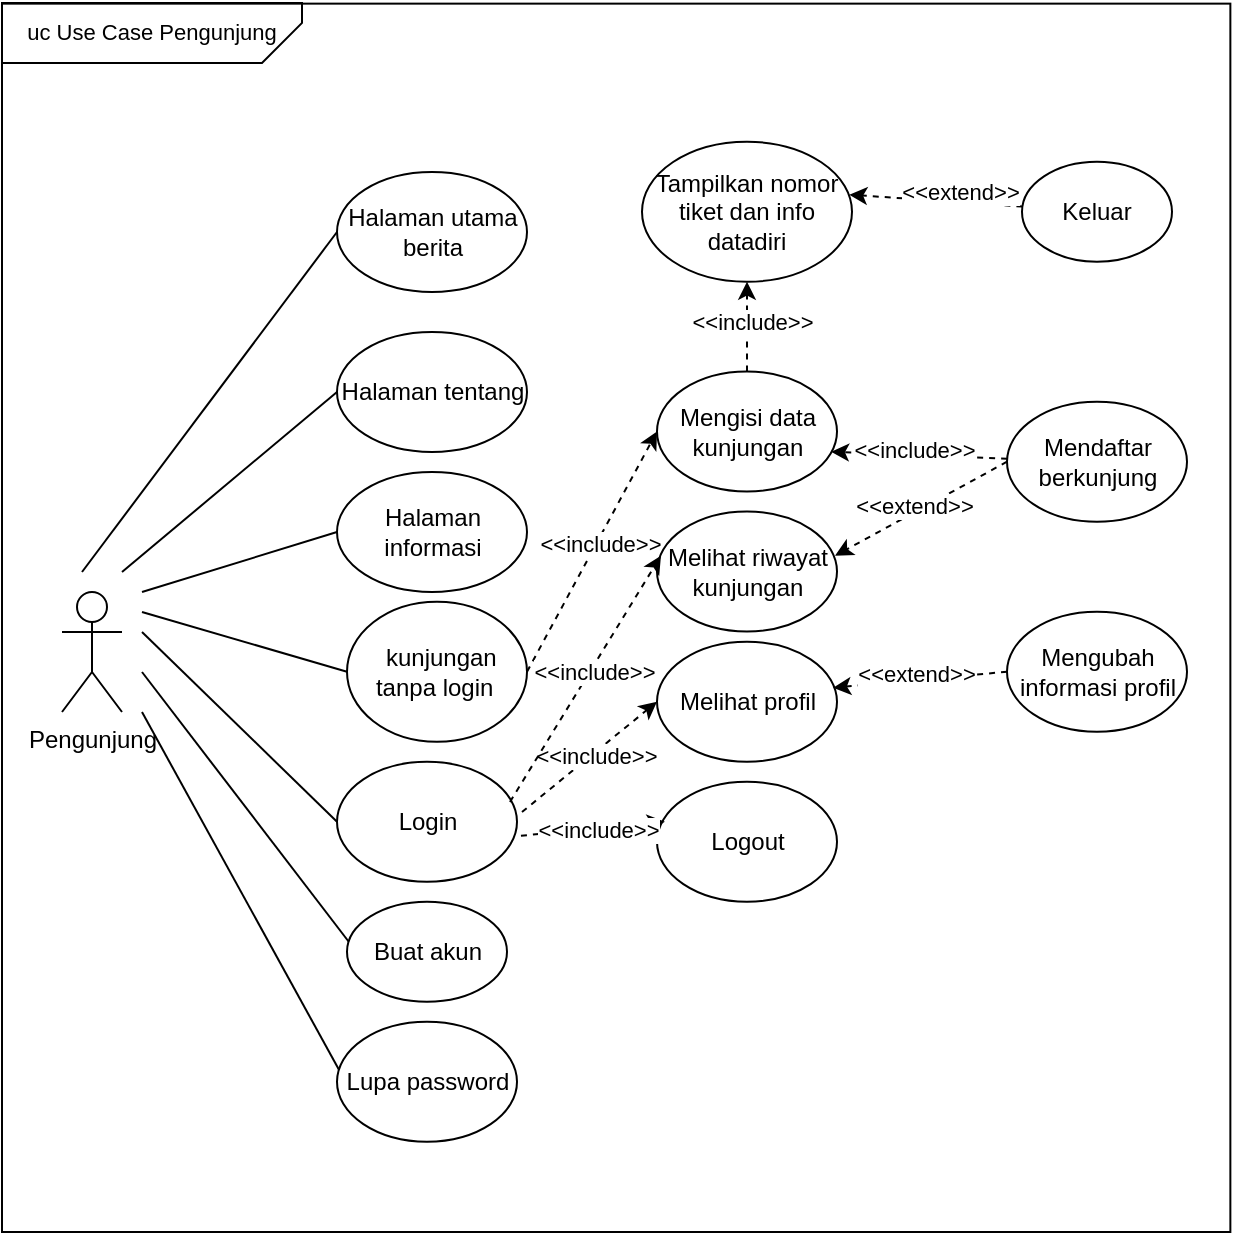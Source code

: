 <mxfile version="24.5.5" type="device" pages="4">
  <diagram name="Page-1" id="Fmsnwh_GB8n5a-hDfCT3">
    <mxGraphModel dx="1059" dy="720" grid="1" gridSize="10" guides="1" tooltips="1" connect="1" arrows="1" fold="1" page="1" pageScale="1" pageWidth="850" pageHeight="1100" math="0" shadow="0">
      <root>
        <mxCell id="0" />
        <mxCell id="1" parent="0" />
        <mxCell id="IGEThCHEhvGlLkRtF7x6-1" value="Pengunjung" style="shape=umlActor;verticalLabelPosition=bottom;verticalAlign=top;html=1;outlineConnect=0;rounded=1;" parent="1" vertex="1">
          <mxGeometry x="100" y="340" width="30" height="60" as="geometry" />
        </mxCell>
        <mxCell id="IGEThCHEhvGlLkRtF7x6-2" value="Mengisi data kunjungan" style="ellipse;whiteSpace=wrap;html=1;rounded=1;" parent="1" vertex="1">
          <mxGeometry x="397.5" y="229.74" width="90" height="60" as="geometry" />
        </mxCell>
        <mxCell id="IGEThCHEhvGlLkRtF7x6-3" value="Tampilkan nomor tiket dan info datadiri" style="ellipse;whiteSpace=wrap;html=1;rounded=1;" parent="1" vertex="1">
          <mxGeometry x="390" y="114.87" width="105" height="70" as="geometry" />
        </mxCell>
        <mxCell id="IGEThCHEhvGlLkRtF7x6-6" value="" style="endArrow=classic;html=1;rounded=1;exitX=0.5;exitY=0;exitDx=0;exitDy=0;entryX=0.5;entryY=1;entryDx=0;entryDy=0;dashed=1;" parent="1" source="IGEThCHEhvGlLkRtF7x6-2" target="IGEThCHEhvGlLkRtF7x6-3" edge="1">
          <mxGeometry width="50" height="50" relative="1" as="geometry">
            <mxPoint x="318" y="315.95" as="sourcePoint" />
            <mxPoint x="368" y="265.95" as="targetPoint" />
          </mxGeometry>
        </mxCell>
        <mxCell id="IGEThCHEhvGlLkRtF7x6-7" value="&amp;lt;&amp;lt;include&amp;gt;&amp;gt;" style="edgeLabel;html=1;align=center;verticalAlign=middle;resizable=0;points=[];rounded=1;" parent="IGEThCHEhvGlLkRtF7x6-6" vertex="1" connectable="0">
          <mxGeometry x="0.059" y="-2" relative="1" as="geometry">
            <mxPoint y="-1" as="offset" />
          </mxGeometry>
        </mxCell>
        <mxCell id="IGEThCHEhvGlLkRtF7x6-8" value="&amp;nbsp;kunjungan tanpa login&amp;nbsp;" style="ellipse;whiteSpace=wrap;html=1;rounded=1;" parent="1" vertex="1">
          <mxGeometry x="242.5" y="344.87" width="90" height="70" as="geometry" />
        </mxCell>
        <mxCell id="IGEThCHEhvGlLkRtF7x6-10" value="Keluar" style="ellipse;whiteSpace=wrap;html=1;rounded=1;" parent="1" vertex="1">
          <mxGeometry x="580" y="124.87" width="75" height="50" as="geometry" />
        </mxCell>
        <mxCell id="IGEThCHEhvGlLkRtF7x6-13" value="" style="endArrow=classic;html=1;rounded=0;entryX=0.987;entryY=0.378;entryDx=0;entryDy=0;entryPerimeter=0;dashed=1;" parent="1" source="IGEThCHEhvGlLkRtF7x6-10" target="IGEThCHEhvGlLkRtF7x6-3" edge="1">
          <mxGeometry width="50" height="50" relative="1" as="geometry">
            <mxPoint x="560.9" y="90.0" as="sourcePoint" />
            <mxPoint x="400" y="115.95" as="targetPoint" />
          </mxGeometry>
        </mxCell>
        <mxCell id="IGEThCHEhvGlLkRtF7x6-14" value="&amp;lt;&amp;lt;extend&amp;gt;&amp;gt;" style="edgeLabel;html=1;align=center;verticalAlign=middle;resizable=0;points=[];" parent="IGEThCHEhvGlLkRtF7x6-13" vertex="1" connectable="0">
          <mxGeometry x="-0.007" y="1" relative="1" as="geometry">
            <mxPoint x="12" y="-6" as="offset" />
          </mxGeometry>
        </mxCell>
        <mxCell id="88wqEb-GOLQgcsY3DgQC-1" value="" style="endArrow=none;html=1;rounded=0;entryX=0;entryY=0.5;entryDx=0;entryDy=0;" parent="1" target="IGEThCHEhvGlLkRtF7x6-8" edge="1">
          <mxGeometry width="50" height="50" relative="1" as="geometry">
            <mxPoint x="140" y="350" as="sourcePoint" />
            <mxPoint x="450" y="380" as="targetPoint" />
          </mxGeometry>
        </mxCell>
        <mxCell id="MLU2V3QKFiQ-VihSslrR-2" value="" style="endArrow=classic;html=1;rounded=1;exitX=1;exitY=0.5;exitDx=0;exitDy=0;dashed=1;entryX=0;entryY=0.5;entryDx=0;entryDy=0;" parent="1" source="IGEThCHEhvGlLkRtF7x6-8" target="IGEThCHEhvGlLkRtF7x6-2" edge="1">
          <mxGeometry width="50" height="50" relative="1" as="geometry">
            <mxPoint x="282" y="271.5" as="sourcePoint" />
            <mxPoint x="380" y="268.5" as="targetPoint" />
          </mxGeometry>
        </mxCell>
        <mxCell id="MLU2V3QKFiQ-VihSslrR-3" value="&amp;lt;&amp;lt;include&amp;gt;&amp;gt;" style="edgeLabel;html=1;align=center;verticalAlign=middle;resizable=0;points=[];rounded=1;" parent="MLU2V3QKFiQ-VihSslrR-2" vertex="1" connectable="0">
          <mxGeometry x="0.059" y="-2" relative="1" as="geometry">
            <mxPoint y="-1" as="offset" />
          </mxGeometry>
        </mxCell>
        <mxCell id="MLU2V3QKFiQ-VihSslrR-5" value="Melihat profil" style="ellipse;whiteSpace=wrap;html=1;rounded=1;" parent="1" vertex="1">
          <mxGeometry x="397.5" y="364.87" width="90" height="60" as="geometry" />
        </mxCell>
        <mxCell id="MLU2V3QKFiQ-VihSslrR-7" value="Login" style="ellipse;whiteSpace=wrap;html=1;rounded=1;" parent="1" vertex="1">
          <mxGeometry x="237.5" y="424.87" width="90" height="60" as="geometry" />
        </mxCell>
        <mxCell id="MLU2V3QKFiQ-VihSslrR-8" value="Buat akun" style="ellipse;whiteSpace=wrap;html=1;rounded=1;" parent="1" vertex="1">
          <mxGeometry x="242.5" y="494.87" width="80" height="50" as="geometry" />
        </mxCell>
        <mxCell id="MLU2V3QKFiQ-VihSslrR-9" value="" style="endArrow=none;html=1;rounded=0;entryX=0.011;entryY=0.4;entryDx=0;entryDy=0;entryPerimeter=0;" parent="1" target="MLU2V3QKFiQ-VihSslrR-8" edge="1">
          <mxGeometry width="50" height="50" relative="1" as="geometry">
            <mxPoint x="140" y="380" as="sourcePoint" />
            <mxPoint x="230" y="365" as="targetPoint" />
            <Array as="points" />
          </mxGeometry>
        </mxCell>
        <mxCell id="MLU2V3QKFiQ-VihSslrR-10" value="Melihat riwayat kunjungan" style="ellipse;whiteSpace=wrap;html=1;rounded=1;" parent="1" vertex="1">
          <mxGeometry x="397.5" y="299.74" width="90" height="60" as="geometry" />
        </mxCell>
        <mxCell id="MLU2V3QKFiQ-VihSslrR-12" value="" style="endArrow=classic;html=1;rounded=1;entryX=0;entryY=0.5;entryDx=0;entryDy=0;dashed=1;" parent="1" target="MLU2V3QKFiQ-VihSslrR-5" edge="1">
          <mxGeometry width="50" height="50" relative="1" as="geometry">
            <mxPoint x="330" y="450" as="sourcePoint" />
            <mxPoint x="419" y="323" as="targetPoint" />
          </mxGeometry>
        </mxCell>
        <mxCell id="MLU2V3QKFiQ-VihSslrR-13" value="&amp;lt;&amp;lt;include&amp;gt;&amp;gt;" style="edgeLabel;html=1;align=center;verticalAlign=middle;resizable=0;points=[];rounded=1;" parent="MLU2V3QKFiQ-VihSslrR-12" vertex="1" connectable="0">
          <mxGeometry x="0.059" y="-2" relative="1" as="geometry">
            <mxPoint y="-1" as="offset" />
          </mxGeometry>
        </mxCell>
        <mxCell id="MLU2V3QKFiQ-VihSslrR-14" value="" style="endArrow=classic;html=1;rounded=1;dashed=1;exitX=0.961;exitY=0.335;exitDx=0;exitDy=0;entryX=0.022;entryY=0.369;entryDx=0;entryDy=0;entryPerimeter=0;exitPerimeter=0;" parent="1" source="MLU2V3QKFiQ-VihSslrR-7" target="MLU2V3QKFiQ-VihSslrR-10" edge="1">
          <mxGeometry width="50" height="50" relative="1" as="geometry">
            <mxPoint x="340" y="500" as="sourcePoint" />
            <mxPoint x="450" y="540" as="targetPoint" />
          </mxGeometry>
        </mxCell>
        <mxCell id="MLU2V3QKFiQ-VihSslrR-15" value="&amp;lt;&amp;lt;include&amp;gt;&amp;gt;" style="edgeLabel;html=1;align=center;verticalAlign=middle;resizable=0;points=[];rounded=1;" parent="MLU2V3QKFiQ-VihSslrR-14" vertex="1" connectable="0">
          <mxGeometry x="0.059" y="-2" relative="1" as="geometry">
            <mxPoint y="-1" as="offset" />
          </mxGeometry>
        </mxCell>
        <mxCell id="MLU2V3QKFiQ-VihSslrR-20" value="Lupa password" style="ellipse;whiteSpace=wrap;html=1;rounded=1;" parent="1" vertex="1">
          <mxGeometry x="237.5" y="554.87" width="90" height="60" as="geometry" />
        </mxCell>
        <mxCell id="MLU2V3QKFiQ-VihSslrR-21" value="" style="endArrow=none;html=1;rounded=0;entryX=0.011;entryY=0.4;entryDx=0;entryDy=0;entryPerimeter=0;" parent="1" target="MLU2V3QKFiQ-VihSslrR-20" edge="1">
          <mxGeometry width="50" height="50" relative="1" as="geometry">
            <mxPoint x="140" y="400" as="sourcePoint" />
            <mxPoint x="230" y="435" as="targetPoint" />
            <Array as="points" />
          </mxGeometry>
        </mxCell>
        <mxCell id="MLU2V3QKFiQ-VihSslrR-24" value="Halaman utama berita" style="ellipse;whiteSpace=wrap;html=1;rounded=1;" parent="1" vertex="1">
          <mxGeometry x="237.5" y="130" width="95" height="60" as="geometry" />
        </mxCell>
        <mxCell id="MLU2V3QKFiQ-VihSslrR-25" value="" style="endArrow=none;html=1;rounded=0;entryX=0;entryY=0.5;entryDx=0;entryDy=0;" parent="1" target="MLU2V3QKFiQ-VihSslrR-24" edge="1">
          <mxGeometry width="50" height="50" relative="1" as="geometry">
            <mxPoint x="110" y="330" as="sourcePoint" />
            <mxPoint x="250" y="-5" as="targetPoint" />
            <Array as="points" />
          </mxGeometry>
        </mxCell>
        <mxCell id="MLU2V3QKFiQ-VihSslrR-28" value="" style="endArrow=none;html=1;rounded=0;entryX=0;entryY=0.5;entryDx=0;entryDy=0;" parent="1" target="MLU2V3QKFiQ-VihSslrR-7" edge="1">
          <mxGeometry width="50" height="50" relative="1" as="geometry">
            <mxPoint x="140" y="360" as="sourcePoint" />
            <mxPoint x="241" y="420" as="targetPoint" />
            <Array as="points" />
          </mxGeometry>
        </mxCell>
        <mxCell id="MLU2V3QKFiQ-VihSslrR-29" value="Logout" style="ellipse;whiteSpace=wrap;html=1;rounded=1;" parent="1" vertex="1">
          <mxGeometry x="397.5" y="434.87" width="90" height="60" as="geometry" />
        </mxCell>
        <mxCell id="MLU2V3QKFiQ-VihSslrR-30" value="" style="endArrow=classic;html=1;rounded=1;dashed=1;exitX=1.022;exitY=0.617;exitDx=0;exitDy=0;entryX=0.044;entryY=0.333;entryDx=0;entryDy=0;entryPerimeter=0;exitPerimeter=0;" parent="1" source="MLU2V3QKFiQ-VihSslrR-7" target="MLU2V3QKFiQ-VihSslrR-29" edge="1">
          <mxGeometry width="50" height="50" relative="1" as="geometry">
            <mxPoint x="294" y="420" as="sourcePoint" />
            <mxPoint x="390" y="499" as="targetPoint" />
          </mxGeometry>
        </mxCell>
        <mxCell id="MLU2V3QKFiQ-VihSslrR-31" value="&amp;lt;&amp;lt;include&amp;gt;&amp;gt;" style="edgeLabel;html=1;align=center;verticalAlign=middle;resizable=0;points=[];rounded=1;" parent="MLU2V3QKFiQ-VihSslrR-30" vertex="1" connectable="0">
          <mxGeometry x="0.059" y="-2" relative="1" as="geometry">
            <mxPoint y="-1" as="offset" />
          </mxGeometry>
        </mxCell>
        <mxCell id="D6-R1dwiseAg3jH4LOjI-1" value="" style="whiteSpace=wrap;html=1;aspect=fixed;fillColor=none;movable=1;resizable=1;rotatable=1;deletable=1;editable=1;locked=0;connectable=1;" parent="1" vertex="1">
          <mxGeometry x="70" y="45.82" width="614.18" height="614.18" as="geometry" />
        </mxCell>
        <mxCell id="D6-R1dwiseAg3jH4LOjI-2" value="&lt;font style=&quot;font-size: 11px;&quot;&gt;uc Use Case Pengunjung&lt;/font&gt;" style="shape=card;whiteSpace=wrap;html=1;fillColor=none;flipH=1;size=20;flipV=1;" parent="1" vertex="1">
          <mxGeometry x="70" y="45.48" width="150" height="30" as="geometry" />
        </mxCell>
        <mxCell id="plHSwefIPrr8KNtGwuqa-2" value="Halaman tentang" style="ellipse;whiteSpace=wrap;html=1;rounded=1;" vertex="1" parent="1">
          <mxGeometry x="237.5" y="210" width="95" height="60" as="geometry" />
        </mxCell>
        <mxCell id="plHSwefIPrr8KNtGwuqa-3" value="" style="endArrow=none;html=1;rounded=0;entryX=0;entryY=0.5;entryDx=0;entryDy=0;" edge="1" parent="1" target="plHSwefIPrr8KNtGwuqa-2">
          <mxGeometry width="50" height="50" relative="1" as="geometry">
            <mxPoint x="130" y="330" as="sourcePoint" />
            <mxPoint x="248" y="170" as="targetPoint" />
            <Array as="points" />
          </mxGeometry>
        </mxCell>
        <mxCell id="plHSwefIPrr8KNtGwuqa-4" value="Halaman informasi" style="ellipse;whiteSpace=wrap;html=1;rounded=1;" vertex="1" parent="1">
          <mxGeometry x="237.5" y="280" width="95" height="60" as="geometry" />
        </mxCell>
        <mxCell id="plHSwefIPrr8KNtGwuqa-5" value="" style="endArrow=none;html=1;rounded=0;entryX=0;entryY=0.5;entryDx=0;entryDy=0;" edge="1" parent="1" target="plHSwefIPrr8KNtGwuqa-4">
          <mxGeometry width="50" height="50" relative="1" as="geometry">
            <mxPoint x="140" y="340" as="sourcePoint" />
            <mxPoint x="248" y="250" as="targetPoint" />
            <Array as="points" />
          </mxGeometry>
        </mxCell>
        <mxCell id="plHSwefIPrr8KNtGwuqa-6" value="Mendaftar berkunjung" style="ellipse;whiteSpace=wrap;html=1;rounded=1;" vertex="1" parent="1">
          <mxGeometry x="572.5" y="244.87" width="90" height="60" as="geometry" />
        </mxCell>
        <mxCell id="plHSwefIPrr8KNtGwuqa-8" value="" style="endArrow=classic;html=1;rounded=1;dashed=1;entryX=0.989;entryY=0.369;entryDx=0;entryDy=0;entryPerimeter=0;exitX=0;exitY=0.5;exitDx=0;exitDy=0;" edge="1" parent="1" source="plHSwefIPrr8KNtGwuqa-6" target="MLU2V3QKFiQ-VihSslrR-10">
          <mxGeometry width="50" height="50" relative="1" as="geometry">
            <mxPoint x="540" y="450" as="sourcePoint" />
            <mxPoint x="603" y="500" as="targetPoint" />
          </mxGeometry>
        </mxCell>
        <mxCell id="plHSwefIPrr8KNtGwuqa-9" value="&amp;lt;&amp;lt;extend&amp;gt;&amp;gt;" style="edgeLabel;html=1;align=center;verticalAlign=middle;resizable=0;points=[];rounded=1;" vertex="1" connectable="0" parent="plHSwefIPrr8KNtGwuqa-8">
          <mxGeometry x="0.059" y="-2" relative="1" as="geometry">
            <mxPoint y="-1" as="offset" />
          </mxGeometry>
        </mxCell>
        <mxCell id="plHSwefIPrr8KNtGwuqa-10" value="" style="endArrow=classic;html=1;rounded=1;dashed=1;entryX=0.967;entryY=0.669;entryDx=0;entryDy=0;entryPerimeter=0;" edge="1" parent="1" source="plHSwefIPrr8KNtGwuqa-6" target="IGEThCHEhvGlLkRtF7x6-2">
          <mxGeometry width="50" height="50" relative="1" as="geometry">
            <mxPoint x="505" y="550" as="sourcePoint" />
            <mxPoint x="544" y="490" as="targetPoint" />
          </mxGeometry>
        </mxCell>
        <mxCell id="plHSwefIPrr8KNtGwuqa-11" value="&amp;lt;&amp;lt;include&amp;gt;&amp;gt;" style="edgeLabel;html=1;align=center;verticalAlign=middle;resizable=0;points=[];rounded=1;" vertex="1" connectable="0" parent="plHSwefIPrr8KNtGwuqa-10">
          <mxGeometry x="0.059" y="-2" relative="1" as="geometry">
            <mxPoint y="-1" as="offset" />
          </mxGeometry>
        </mxCell>
        <mxCell id="plHSwefIPrr8KNtGwuqa-12" value="Mengubah informasi profil" style="ellipse;whiteSpace=wrap;html=1;rounded=1;" vertex="1" parent="1">
          <mxGeometry x="572.5" y="349.87" width="90" height="60" as="geometry" />
        </mxCell>
        <mxCell id="plHSwefIPrr8KNtGwuqa-13" value="" style="endArrow=classic;html=1;rounded=1;entryX=0.978;entryY=0.383;entryDx=0;entryDy=0;dashed=1;entryPerimeter=0;exitX=0;exitY=0.5;exitDx=0;exitDy=0;" edge="1" parent="1" source="plHSwefIPrr8KNtGwuqa-12" target="MLU2V3QKFiQ-VihSslrR-5">
          <mxGeometry width="50" height="50" relative="1" as="geometry">
            <mxPoint x="570" y="520" as="sourcePoint" />
            <mxPoint x="415" y="530" as="targetPoint" />
          </mxGeometry>
        </mxCell>
        <mxCell id="plHSwefIPrr8KNtGwuqa-14" value="&amp;lt;&amp;lt;extend&amp;gt;&amp;gt;" style="edgeLabel;html=1;align=center;verticalAlign=middle;resizable=0;points=[];rounded=1;" vertex="1" connectable="0" parent="plHSwefIPrr8KNtGwuqa-13">
          <mxGeometry x="0.059" y="-2" relative="1" as="geometry">
            <mxPoint y="-1" as="offset" />
          </mxGeometry>
        </mxCell>
      </root>
    </mxGraphModel>
  </diagram>
  <diagram id="KBG6wDa05eOVD-_eTAmr" name="ad_daftar_kunjungan">
    <mxGraphModel dx="882" dy="600" grid="1" gridSize="10" guides="1" tooltips="1" connect="1" arrows="1" fold="1" page="1" pageScale="1" pageWidth="827" pageHeight="1169" math="0" shadow="0">
      <root>
        <mxCell id="0" />
        <mxCell id="1" parent="0" />
        <mxCell id="q0GXZS6Plnz-dEcYmYaV-1" value="Pengunjung" style="swimlane;" vertex="1" parent="1">
          <mxGeometry x="120" y="140" width="200" height="650" as="geometry" />
        </mxCell>
        <mxCell id="q0GXZS6Plnz-dEcYmYaV-3" value="" style="ellipse;html=1;shape=startState;fillColor=#000000;strokeColor=none;" vertex="1" parent="q0GXZS6Plnz-dEcYmYaV-1">
          <mxGeometry x="85" y="40" width="30" height="30" as="geometry" />
        </mxCell>
        <mxCell id="q0GXZS6Plnz-dEcYmYaV-4" value="" style="edgeStyle=orthogonalEdgeStyle;html=1;verticalAlign=bottom;endArrow=open;endSize=8;strokeColor=#000000;rounded=0;" edge="1" source="q0GXZS6Plnz-dEcYmYaV-3" parent="q0GXZS6Plnz-dEcYmYaV-1">
          <mxGeometry relative="1" as="geometry">
            <mxPoint x="100" y="110" as="targetPoint" />
          </mxGeometry>
        </mxCell>
        <mxCell id="q0GXZS6Plnz-dEcYmYaV-8" value="Login&lt;span style=&quot;color: rgba(0, 0, 0, 0); font-family: monospace; font-size: 0px; text-align: start; text-wrap: nowrap;&quot;&gt;%3CmxGraphModel%3E%3Croot%3E%3CmxCell%20id%3D%220%22%2F%3E%3CmxCell%20id%3D%221%22%20parent%3D%220%22%2F%3E%3CmxCell%20id%3D%222%22%20value%3D%22Container%22%20style%3D%22swimlane%3B%22%20vertex%3D%221%22%20parent%3D%221%22%3E%3CmxGeometry%20x%3D%22120%22%20y%3D%22140%22%20width%3D%22200%22%20height%3D%22200%22%20as%3D%22geometry%22%2F%3E%3C%2FmxCell%3E%3C%2Froot%3E%3C%2FmxGraphModel%3E&lt;/span&gt;&lt;span style=&quot;color: rgba(0, 0, 0, 0); font-family: monospace; font-size: 0px; text-align: start; text-wrap: nowrap;&quot;&gt;%3CmxGraphModel%3E%3Croot%3E%3CmxCell%20id%3D%220%22%2F%3E%3CmxCell%20id%3D%221%22%20parent%3D%220%22%2F%3E%3CmxCell%20id%3D%222%22%20value%3D%22Container%22%20style%3D%22swimlane%3B%22%20vertex%3D%221%22%20parent%3D%221%22%3E%3CmxGeometry%20x%3D%22120%22%20y%3D%22140%22%20width%3D%22200%22%20height%3D%22200%22%20as%3D%22geometry%22%2F%3E%3C%2FmxCell%3E%3C%2Froot%3E%3C%2FmxGraphModel%3E&lt;/span&gt;" style="rounded=1;whiteSpace=wrap;html=1;arcSize=40;" vertex="1" parent="q0GXZS6Plnz-dEcYmYaV-1">
          <mxGeometry x="40" y="110" width="120" height="20" as="geometry" />
        </mxCell>
        <mxCell id="q0GXZS6Plnz-dEcYmYaV-9" value="" style="edgeStyle=orthogonalEdgeStyle;html=1;verticalAlign=bottom;endArrow=open;endSize=8;rounded=0;" edge="1" source="q0GXZS6Plnz-dEcYmYaV-8" parent="q0GXZS6Plnz-dEcYmYaV-1" target="q0GXZS6Plnz-dEcYmYaV-10">
          <mxGeometry relative="1" as="geometry">
            <mxPoint x="100" y="180" as="targetPoint" />
          </mxGeometry>
        </mxCell>
        <mxCell id="q0GXZS6Plnz-dEcYmYaV-10" value="&lt;font style=&quot;font-size: 12px;&quot;&gt;Masukkan no telpon dan password&lt;/font&gt;" style="rounded=1;whiteSpace=wrap;html=1;arcSize=40;" vertex="1" parent="q0GXZS6Plnz-dEcYmYaV-1">
          <mxGeometry x="40" y="155" width="120" height="35" as="geometry" />
        </mxCell>
        <mxCell id="q0GXZS6Plnz-dEcYmYaV-28" style="edgeStyle=orthogonalEdgeStyle;rounded=0;orthogonalLoop=1;jettySize=auto;html=1;" edge="1" parent="q0GXZS6Plnz-dEcYmYaV-1" source="q0GXZS6Plnz-dEcYmYaV-22" target="q0GXZS6Plnz-dEcYmYaV-27">
          <mxGeometry relative="1" as="geometry" />
        </mxCell>
        <mxCell id="q0GXZS6Plnz-dEcYmYaV-22" value="Masuk halaman beranda" style="rounded=1;whiteSpace=wrap;html=1;arcSize=40;" vertex="1" parent="q0GXZS6Plnz-dEcYmYaV-1">
          <mxGeometry x="40" y="260" width="120" height="35" as="geometry" />
        </mxCell>
        <mxCell id="q0GXZS6Plnz-dEcYmYaV-27" value="Pilih menu kunjungan" style="rounded=1;whiteSpace=wrap;html=1;arcSize=40;" vertex="1" parent="q0GXZS6Plnz-dEcYmYaV-1">
          <mxGeometry x="40" y="330" width="120" height="25" as="geometry" />
        </mxCell>
        <mxCell id="q0GXZS6Plnz-dEcYmYaV-34" style="edgeStyle=orthogonalEdgeStyle;rounded=0;orthogonalLoop=1;jettySize=auto;html=1;" edge="1" parent="q0GXZS6Plnz-dEcYmYaV-1" source="q0GXZS6Plnz-dEcYmYaV-31" target="q0GXZS6Plnz-dEcYmYaV-33">
          <mxGeometry relative="1" as="geometry" />
        </mxCell>
        <mxCell id="q0GXZS6Plnz-dEcYmYaV-31" value="Pilih menu mendaftar kunjungan" style="rounded=1;whiteSpace=wrap;html=1;arcSize=40;" vertex="1" parent="q0GXZS6Plnz-dEcYmYaV-1">
          <mxGeometry x="40" y="370" width="120" height="35" as="geometry" />
        </mxCell>
        <mxCell id="q0GXZS6Plnz-dEcYmYaV-33" value="Isi form tujuan berkunjung" style="rounded=1;whiteSpace=wrap;html=1;arcSize=40;" vertex="1" parent="q0GXZS6Plnz-dEcYmYaV-1">
          <mxGeometry x="40" y="430" width="120" height="32" as="geometry" />
        </mxCell>
        <mxCell id="q0GXZS6Plnz-dEcYmYaV-43" style="edgeStyle=orthogonalEdgeStyle;rounded=0;orthogonalLoop=1;jettySize=auto;html=1;" edge="1" parent="q0GXZS6Plnz-dEcYmYaV-1" source="q0GXZS6Plnz-dEcYmYaV-38" target="q0GXZS6Plnz-dEcYmYaV-42">
          <mxGeometry relative="1" as="geometry" />
        </mxCell>
        <mxCell id="q0GXZS6Plnz-dEcYmYaV-38" value="Keluar" style="rounded=1;whiteSpace=wrap;html=1;arcSize=40;" vertex="1" parent="q0GXZS6Plnz-dEcYmYaV-1">
          <mxGeometry x="40" y="490" width="120" height="32" as="geometry" />
        </mxCell>
        <mxCell id="q0GXZS6Plnz-dEcYmYaV-42" value="" style="ellipse;html=1;shape=endState;fillColor=#000000;" vertex="1" parent="q0GXZS6Plnz-dEcYmYaV-1">
          <mxGeometry x="85" y="550" width="30" height="30" as="geometry" />
        </mxCell>
        <mxCell id="q0GXZS6Plnz-dEcYmYaV-44" value="End" style="text;html=1;align=center;verticalAlign=middle;resizable=0;points=[];autosize=1;strokeColor=none;fillColor=none;" vertex="1" parent="q0GXZS6Plnz-dEcYmYaV-1">
          <mxGeometry x="80" y="580" width="40" height="30" as="geometry" />
        </mxCell>
        <mxCell id="q0GXZS6Plnz-dEcYmYaV-2" value="sistem" style="swimlane;" vertex="1" parent="1">
          <mxGeometry x="320" y="140" width="200" height="650" as="geometry" />
        </mxCell>
        <mxCell id="q0GXZS6Plnz-dEcYmYaV-12" value="" style="rhombus;whiteSpace=wrap;html=1;" vertex="1" parent="q0GXZS6Plnz-dEcYmYaV-2">
          <mxGeometry x="75" y="220" width="50" height="45" as="geometry" />
        </mxCell>
        <mxCell id="q0GXZS6Plnz-dEcYmYaV-17" style="edgeStyle=orthogonalEdgeStyle;rounded=0;orthogonalLoop=1;jettySize=auto;html=1;" edge="1" parent="q0GXZS6Plnz-dEcYmYaV-2" source="q0GXZS6Plnz-dEcYmYaV-15" target="q0GXZS6Plnz-dEcYmYaV-12">
          <mxGeometry relative="1" as="geometry" />
        </mxCell>
        <mxCell id="q0GXZS6Plnz-dEcYmYaV-15" value="Validasi" style="rounded=1;whiteSpace=wrap;html=1;arcSize=40;" vertex="1" parent="q0GXZS6Plnz-dEcYmYaV-2">
          <mxGeometry x="40" y="162.5" width="120" height="20" as="geometry" />
        </mxCell>
        <mxCell id="q0GXZS6Plnz-dEcYmYaV-29" value="Menampilkan riwayat kunjungan" style="rounded=1;whiteSpace=wrap;html=1;arcSize=40;" vertex="1" parent="q0GXZS6Plnz-dEcYmYaV-2">
          <mxGeometry x="40" y="325" width="120" height="35" as="geometry" />
        </mxCell>
        <mxCell id="q0GXZS6Plnz-dEcYmYaV-36" value="Tampilkan nomor tiket dan data pengunjung" style="rounded=1;whiteSpace=wrap;html=1;arcSize=40;" vertex="1" parent="q0GXZS6Plnz-dEcYmYaV-2">
          <mxGeometry x="40" y="427" width="120" height="35" as="geometry" />
        </mxCell>
        <mxCell id="q0GXZS6Plnz-dEcYmYaV-5" value="Start" style="text;html=1;align=center;verticalAlign=middle;resizable=0;points=[];autosize=1;strokeColor=none;fillColor=none;" vertex="1" parent="1">
          <mxGeometry x="195" y="158" width="50" height="30" as="geometry" />
        </mxCell>
        <mxCell id="q0GXZS6Plnz-dEcYmYaV-16" style="edgeStyle=orthogonalEdgeStyle;rounded=0;orthogonalLoop=1;jettySize=auto;html=1;" edge="1" parent="1" source="q0GXZS6Plnz-dEcYmYaV-10" target="q0GXZS6Plnz-dEcYmYaV-15">
          <mxGeometry relative="1" as="geometry" />
        </mxCell>
        <mxCell id="q0GXZS6Plnz-dEcYmYaV-19" style="edgeStyle=orthogonalEdgeStyle;rounded=0;orthogonalLoop=1;jettySize=auto;html=1;entryX=0;entryY=0.5;entryDx=0;entryDy=0;" edge="1" parent="1" source="q0GXZS6Plnz-dEcYmYaV-12" target="q0GXZS6Plnz-dEcYmYaV-10">
          <mxGeometry relative="1" as="geometry" />
        </mxCell>
        <mxCell id="q0GXZS6Plnz-dEcYmYaV-24" value="Tidak valid" style="edgeLabel;html=1;align=center;verticalAlign=middle;resizable=0;points=[];" vertex="1" connectable="0" parent="q0GXZS6Plnz-dEcYmYaV-19">
          <mxGeometry x="-0.652" y="-1" relative="1" as="geometry">
            <mxPoint as="offset" />
          </mxGeometry>
        </mxCell>
        <mxCell id="q0GXZS6Plnz-dEcYmYaV-23" style="edgeStyle=orthogonalEdgeStyle;rounded=0;orthogonalLoop=1;jettySize=auto;html=1;entryX=1;entryY=0.5;entryDx=0;entryDy=0;" edge="1" parent="1" source="q0GXZS6Plnz-dEcYmYaV-12" target="q0GXZS6Plnz-dEcYmYaV-22">
          <mxGeometry relative="1" as="geometry">
            <Array as="points">
              <mxPoint x="420" y="418" />
            </Array>
          </mxGeometry>
        </mxCell>
        <mxCell id="q0GXZS6Plnz-dEcYmYaV-26" value="Valid" style="edgeLabel;html=1;align=center;verticalAlign=middle;resizable=0;points=[];" vertex="1" connectable="0" parent="q0GXZS6Plnz-dEcYmYaV-23">
          <mxGeometry x="-0.115" relative="1" as="geometry">
            <mxPoint as="offset" />
          </mxGeometry>
        </mxCell>
        <mxCell id="q0GXZS6Plnz-dEcYmYaV-30" style="edgeStyle=orthogonalEdgeStyle;rounded=0;orthogonalLoop=1;jettySize=auto;html=1;" edge="1" parent="1" source="q0GXZS6Plnz-dEcYmYaV-27" target="q0GXZS6Plnz-dEcYmYaV-29">
          <mxGeometry relative="1" as="geometry" />
        </mxCell>
        <mxCell id="q0GXZS6Plnz-dEcYmYaV-32" style="edgeStyle=orthogonalEdgeStyle;rounded=0;orthogonalLoop=1;jettySize=auto;html=1;" edge="1" parent="1" source="q0GXZS6Plnz-dEcYmYaV-29" target="q0GXZS6Plnz-dEcYmYaV-31">
          <mxGeometry relative="1" as="geometry">
            <mxPoint x="390" y="570" as="targetPoint" />
            <Array as="points">
              <mxPoint x="420" y="528" />
            </Array>
          </mxGeometry>
        </mxCell>
        <mxCell id="q0GXZS6Plnz-dEcYmYaV-37" style="edgeStyle=orthogonalEdgeStyle;rounded=0;orthogonalLoop=1;jettySize=auto;html=1;" edge="1" parent="1" source="q0GXZS6Plnz-dEcYmYaV-33" target="q0GXZS6Plnz-dEcYmYaV-36">
          <mxGeometry relative="1" as="geometry">
            <Array as="points">
              <mxPoint x="350" y="586" />
              <mxPoint x="350" y="586" />
            </Array>
          </mxGeometry>
        </mxCell>
        <mxCell id="q0GXZS6Plnz-dEcYmYaV-39" style="edgeStyle=orthogonalEdgeStyle;rounded=0;orthogonalLoop=1;jettySize=auto;html=1;entryX=1;entryY=0.5;entryDx=0;entryDy=0;" edge="1" parent="1" source="q0GXZS6Plnz-dEcYmYaV-36" target="q0GXZS6Plnz-dEcYmYaV-38">
          <mxGeometry relative="1" as="geometry">
            <Array as="points">
              <mxPoint x="420" y="646" />
            </Array>
          </mxGeometry>
        </mxCell>
      </root>
    </mxGraphModel>
  </diagram>
  <diagram name="ad_daftar_akun" id="0kNjyymIPAMKTvs3sbdD">
    <mxGraphModel dx="722" dy="491" grid="1" gridSize="10" guides="1" tooltips="1" connect="1" arrows="1" fold="1" page="1" pageScale="1" pageWidth="827" pageHeight="1169" math="0" shadow="0">
      <root>
        <mxCell id="UrFVZD9jT74YyFLYvv06-0" />
        <mxCell id="UrFVZD9jT74YyFLYvv06-1" parent="UrFVZD9jT74YyFLYvv06-0" />
        <mxCell id="UrFVZD9jT74YyFLYvv06-2" value="Pengunjung" style="swimlane;" vertex="1" parent="UrFVZD9jT74YyFLYvv06-1">
          <mxGeometry x="120" y="140" width="200" height="570" as="geometry" />
        </mxCell>
        <mxCell id="UrFVZD9jT74YyFLYvv06-3" value="" style="ellipse;html=1;shape=startState;fillColor=#000000;strokeColor=none;" vertex="1" parent="UrFVZD9jT74YyFLYvv06-2">
          <mxGeometry x="85" y="40" width="30" height="30" as="geometry" />
        </mxCell>
        <mxCell id="rN9BQxlwP8gWaW_1v7Mo-3" value="Isi data diri" style="rounded=1;whiteSpace=wrap;html=1;arcSize=40;" vertex="1" parent="UrFVZD9jT74YyFLYvv06-2">
          <mxGeometry x="40" y="150" width="120" height="30" as="geometry" />
        </mxCell>
        <mxCell id="UrFVZD9jT74YyFLYvv06-18" value="sistem" style="swimlane;" vertex="1" parent="UrFVZD9jT74YyFLYvv06-1">
          <mxGeometry x="320" y="140" width="200" height="570" as="geometry" />
        </mxCell>
        <mxCell id="UrFVZD9jT74YyFLYvv06-19" value="" style="rhombus;whiteSpace=wrap;html=1;" vertex="1" parent="UrFVZD9jT74YyFLYvv06-18">
          <mxGeometry x="75" y="220" width="50" height="45" as="geometry" />
        </mxCell>
        <mxCell id="UrFVZD9jT74YyFLYvv06-20" style="edgeStyle=orthogonalEdgeStyle;rounded=0;orthogonalLoop=1;jettySize=auto;html=1;" edge="1" parent="UrFVZD9jT74YyFLYvv06-18" source="UrFVZD9jT74YyFLYvv06-21" target="UrFVZD9jT74YyFLYvv06-19">
          <mxGeometry relative="1" as="geometry" />
        </mxCell>
        <mxCell id="rN9BQxlwP8gWaW_1v7Mo-6" style="edgeStyle=orthogonalEdgeStyle;rounded=0;orthogonalLoop=1;jettySize=auto;html=1;" edge="1" parent="UrFVZD9jT74YyFLYvv06-18" source="UrFVZD9jT74YyFLYvv06-22" target="UrFVZD9jT74YyFLYvv06-23">
          <mxGeometry relative="1" as="geometry" />
        </mxCell>
        <mxCell id="UrFVZD9jT74YyFLYvv06-22" value="Simpan data pendaftaran" style="rounded=1;whiteSpace=wrap;html=1;arcSize=40;" vertex="1" parent="UrFVZD9jT74YyFLYvv06-18">
          <mxGeometry x="40" y="325" width="120" height="35" as="geometry" />
        </mxCell>
        <mxCell id="UrFVZD9jT74YyFLYvv06-23" value="Tampilkan halaman login" style="rounded=1;whiteSpace=wrap;html=1;arcSize=40;" vertex="1" parent="UrFVZD9jT74YyFLYvv06-18">
          <mxGeometry x="40" y="400" width="120" height="35" as="geometry" />
        </mxCell>
        <mxCell id="rN9BQxlwP8gWaW_1v7Mo-2" style="edgeStyle=orthogonalEdgeStyle;rounded=0;orthogonalLoop=1;jettySize=auto;html=1;entryX=0;entryY=0.5;entryDx=0;entryDy=0;" edge="1" parent="UrFVZD9jT74YyFLYvv06-18" source="UrFVZD9jT74YyFLYvv06-7" target="rN9BQxlwP8gWaW_1v7Mo-1">
          <mxGeometry relative="1" as="geometry" />
        </mxCell>
        <mxCell id="UrFVZD9jT74YyFLYvv06-7" value="Daftar" style="rounded=1;whiteSpace=wrap;html=1;arcSize=40;" vertex="1" parent="UrFVZD9jT74YyFLYvv06-18">
          <mxGeometry x="-160" y="110" width="120" height="30" as="geometry" />
        </mxCell>
        <mxCell id="UrFVZD9jT74YyFLYvv06-21" value="Validasi" style="rounded=1;whiteSpace=wrap;html=1;arcSize=40;" vertex="1" parent="UrFVZD9jT74YyFLYvv06-18">
          <mxGeometry x="40" y="180" width="120" height="20" as="geometry" />
        </mxCell>
        <mxCell id="UrFVZD9jT74YyFLYvv06-26" style="edgeStyle=orthogonalEdgeStyle;rounded=0;orthogonalLoop=1;jettySize=auto;html=1;entryX=0;entryY=0.5;entryDx=0;entryDy=0;" edge="1" parent="UrFVZD9jT74YyFLYvv06-18" source="UrFVZD9jT74YyFLYvv06-19" target="UrFVZD9jT74YyFLYvv06-7">
          <mxGeometry relative="1" as="geometry" />
        </mxCell>
        <mxCell id="UrFVZD9jT74YyFLYvv06-27" value="Tidak valid" style="edgeLabel;html=1;align=center;verticalAlign=middle;resizable=0;points=[];" vertex="1" connectable="0" parent="UrFVZD9jT74YyFLYvv06-26">
          <mxGeometry x="-0.652" y="-1" relative="1" as="geometry">
            <mxPoint as="offset" />
          </mxGeometry>
        </mxCell>
        <mxCell id="rN9BQxlwP8gWaW_1v7Mo-1" value="Tampilkan halaman pendaftaran akun" style="rounded=1;whiteSpace=wrap;html=1;arcSize=40;" vertex="1" parent="UrFVZD9jT74YyFLYvv06-18">
          <mxGeometry x="40" y="107.5" width="120" height="35" as="geometry" />
        </mxCell>
        <mxCell id="UrFVZD9jT74YyFLYvv06-28" style="edgeStyle=orthogonalEdgeStyle;rounded=0;orthogonalLoop=1;jettySize=auto;html=1;entryX=0.5;entryY=0;entryDx=0;entryDy=0;" edge="1" parent="UrFVZD9jT74YyFLYvv06-18" source="UrFVZD9jT74YyFLYvv06-19" target="UrFVZD9jT74YyFLYvv06-22">
          <mxGeometry relative="1" as="geometry">
            <mxPoint x="-40.0" y="277.5" as="targetPoint" />
            <Array as="points" />
          </mxGeometry>
        </mxCell>
        <mxCell id="UrFVZD9jT74YyFLYvv06-29" value="Valid" style="edgeLabel;html=1;align=center;verticalAlign=middle;resizable=0;points=[];" vertex="1" connectable="0" parent="UrFVZD9jT74YyFLYvv06-28">
          <mxGeometry x="-0.115" relative="1" as="geometry">
            <mxPoint as="offset" />
          </mxGeometry>
        </mxCell>
        <mxCell id="UrFVZD9jT74YyFLYvv06-16" value="" style="ellipse;html=1;shape=endState;fillColor=#000000;" vertex="1" parent="UrFVZD9jT74YyFLYvv06-18">
          <mxGeometry x="85" y="490" width="30" height="30" as="geometry" />
        </mxCell>
        <mxCell id="UrFVZD9jT74YyFLYvv06-33" style="edgeStyle=orthogonalEdgeStyle;rounded=0;orthogonalLoop=1;jettySize=auto;html=1;" edge="1" parent="UrFVZD9jT74YyFLYvv06-18" source="UrFVZD9jT74YyFLYvv06-23" target="UrFVZD9jT74YyFLYvv06-16">
          <mxGeometry relative="1" as="geometry">
            <mxPoint x="-40" y="506" as="targetPoint" />
            <Array as="points">
              <mxPoint x="100" y="520" />
              <mxPoint x="100" y="520" />
            </Array>
          </mxGeometry>
        </mxCell>
        <mxCell id="UrFVZD9jT74YyFLYvv06-17" value="End" style="text;html=1;align=center;verticalAlign=middle;resizable=0;points=[];autosize=1;strokeColor=none;fillColor=none;" vertex="1" parent="UrFVZD9jT74YyFLYvv06-18">
          <mxGeometry x="80" y="520" width="40" height="30" as="geometry" />
        </mxCell>
        <mxCell id="rN9BQxlwP8gWaW_1v7Mo-0" value="" style="edgeStyle=orthogonalEdgeStyle;rounded=0;orthogonalLoop=1;jettySize=auto;html=1;" edge="1" parent="UrFVZD9jT74YyFLYvv06-1" source="UrFVZD9jT74YyFLYvv06-24" target="UrFVZD9jT74YyFLYvv06-7">
          <mxGeometry relative="1" as="geometry" />
        </mxCell>
        <mxCell id="UrFVZD9jT74YyFLYvv06-24" value="Start" style="text;html=1;align=center;verticalAlign=middle;resizable=0;points=[];autosize=1;strokeColor=none;fillColor=none;" vertex="1" parent="UrFVZD9jT74YyFLYvv06-1">
          <mxGeometry x="195" y="158" width="50" height="30" as="geometry" />
        </mxCell>
        <mxCell id="UrFVZD9jT74YyFLYvv06-4" value="" style="edgeStyle=orthogonalEdgeStyle;html=1;verticalAlign=bottom;endArrow=open;endSize=8;strokeColor=#000000;rounded=0;entryX=0.5;entryY=0;entryDx=0;entryDy=0;" edge="1" parent="UrFVZD9jT74YyFLYvv06-1" source="UrFVZD9jT74YyFLYvv06-3" target="UrFVZD9jT74YyFLYvv06-7">
          <mxGeometry relative="1" as="geometry">
            <mxPoint x="220" y="250" as="targetPoint" />
          </mxGeometry>
        </mxCell>
        <mxCell id="rN9BQxlwP8gWaW_1v7Mo-4" style="edgeStyle=orthogonalEdgeStyle;rounded=0;orthogonalLoop=1;jettySize=auto;html=1;" edge="1" parent="UrFVZD9jT74YyFLYvv06-1" source="rN9BQxlwP8gWaW_1v7Mo-3" target="UrFVZD9jT74YyFLYvv06-21">
          <mxGeometry relative="1" as="geometry">
            <Array as="points">
              <mxPoint x="220" y="330" />
            </Array>
          </mxGeometry>
        </mxCell>
        <mxCell id="rN9BQxlwP8gWaW_1v7Mo-5" style="edgeStyle=orthogonalEdgeStyle;rounded=0;orthogonalLoop=1;jettySize=auto;html=1;entryX=1;entryY=0.25;entryDx=0;entryDy=0;" edge="1" parent="UrFVZD9jT74YyFLYvv06-1" source="rN9BQxlwP8gWaW_1v7Mo-1" target="rN9BQxlwP8gWaW_1v7Mo-3">
          <mxGeometry relative="1" as="geometry">
            <Array as="points">
              <mxPoint x="430" y="297" />
            </Array>
          </mxGeometry>
        </mxCell>
      </root>
    </mxGraphModel>
  </diagram>
  <diagram name="ad_lupa_password" id="0h1wjVvCa8FrMidU89cE">
    <mxGraphModel dx="794" dy="540" grid="1" gridSize="10" guides="1" tooltips="1" connect="1" arrows="1" fold="1" page="1" pageScale="1" pageWidth="827" pageHeight="1169" math="0" shadow="0">
      <root>
        <mxCell id="-w69NzfckWUUcJM8bQ04-0" />
        <mxCell id="-w69NzfckWUUcJM8bQ04-1" parent="-w69NzfckWUUcJM8bQ04-0" />
        <mxCell id="-w69NzfckWUUcJM8bQ04-2" value="Pengunjung" style="swimlane;" vertex="1" parent="-w69NzfckWUUcJM8bQ04-1">
          <mxGeometry x="120" y="140" width="200" height="660" as="geometry" />
        </mxCell>
        <mxCell id="-w69NzfckWUUcJM8bQ04-3" value="" style="ellipse;html=1;shape=startState;fillColor=#000000;strokeColor=none;" vertex="1" parent="-w69NzfckWUUcJM8bQ04-2">
          <mxGeometry x="85" y="40" width="30" height="30" as="geometry" />
        </mxCell>
        <mxCell id="-w69NzfckWUUcJM8bQ04-4" value="Masukan email yang terdaftar" style="rounded=1;whiteSpace=wrap;html=1;arcSize=40;" vertex="1" parent="-w69NzfckWUUcJM8bQ04-2">
          <mxGeometry x="40" y="150" width="120" height="30" as="geometry" />
        </mxCell>
        <mxCell id="-w69NzfckWUUcJM8bQ04-10" value="Klik link reset password" style="rounded=1;whiteSpace=wrap;html=1;arcSize=40;" vertex="1" parent="-w69NzfckWUUcJM8bQ04-2">
          <mxGeometry x="40" y="325" width="120" height="35" as="geometry" />
        </mxCell>
        <mxCell id="U703Ls29Ik4eW9qUlUhz-15" style="edgeStyle=orthogonalEdgeStyle;rounded=0;orthogonalLoop=1;jettySize=auto;html=1;entryX=0.5;entryY=0;entryDx=0;entryDy=0;" edge="1" parent="-w69NzfckWUUcJM8bQ04-2" source="U703Ls29Ik4eW9qUlUhz-3" target="U703Ls29Ik4eW9qUlUhz-14">
          <mxGeometry relative="1" as="geometry" />
        </mxCell>
        <mxCell id="U703Ls29Ik4eW9qUlUhz-3" value="Isi password baru" style="rounded=1;whiteSpace=wrap;html=1;arcSize=40;" vertex="1" parent="-w69NzfckWUUcJM8bQ04-2">
          <mxGeometry x="40" y="445" width="120" height="35" as="geometry" />
        </mxCell>
        <mxCell id="-w69NzfckWUUcJM8bQ04-19" value="" style="ellipse;html=1;shape=endState;fillColor=#000000;" vertex="1" parent="-w69NzfckWUUcJM8bQ04-2">
          <mxGeometry x="85" y="600" width="30" height="30" as="geometry" />
        </mxCell>
        <mxCell id="-w69NzfckWUUcJM8bQ04-21" value="End" style="text;html=1;align=center;verticalAlign=middle;resizable=0;points=[];autosize=1;strokeColor=none;fillColor=none;" vertex="1" parent="-w69NzfckWUUcJM8bQ04-2">
          <mxGeometry x="80" y="630" width="40" height="30" as="geometry" />
        </mxCell>
        <mxCell id="U703Ls29Ik4eW9qUlUhz-16" style="edgeStyle=orthogonalEdgeStyle;rounded=0;orthogonalLoop=1;jettySize=auto;html=1;" edge="1" parent="-w69NzfckWUUcJM8bQ04-2" source="U703Ls29Ik4eW9qUlUhz-14" target="-w69NzfckWUUcJM8bQ04-19">
          <mxGeometry relative="1" as="geometry" />
        </mxCell>
        <mxCell id="U703Ls29Ik4eW9qUlUhz-14" value="Konfirmasi" style="rounded=1;whiteSpace=wrap;html=1;arcSize=40;" vertex="1" parent="-w69NzfckWUUcJM8bQ04-2">
          <mxGeometry x="40" y="520" width="120" height="35" as="geometry" />
        </mxCell>
        <mxCell id="-w69NzfckWUUcJM8bQ04-5" value="sistem" style="swimlane;" vertex="1" parent="-w69NzfckWUUcJM8bQ04-1">
          <mxGeometry x="320" y="140" width="200" height="660" as="geometry" />
        </mxCell>
        <mxCell id="-w69NzfckWUUcJM8bQ04-6" value="" style="rhombus;whiteSpace=wrap;html=1;" vertex="1" parent="-w69NzfckWUUcJM8bQ04-5">
          <mxGeometry x="75" y="240" width="50" height="45" as="geometry" />
        </mxCell>
        <mxCell id="-w69NzfckWUUcJM8bQ04-7" style="edgeStyle=orthogonalEdgeStyle;rounded=0;orthogonalLoop=1;jettySize=auto;html=1;" edge="1" parent="-w69NzfckWUUcJM8bQ04-5" source="-w69NzfckWUUcJM8bQ04-13" target="-w69NzfckWUUcJM8bQ04-6">
          <mxGeometry relative="1" as="geometry" />
        </mxCell>
        <mxCell id="-w69NzfckWUUcJM8bQ04-9" value="Kirim email reset password" style="rounded=1;whiteSpace=wrap;html=1;arcSize=40;" vertex="1" parent="-w69NzfckWUUcJM8bQ04-5">
          <mxGeometry x="40" y="325" width="120" height="35" as="geometry" />
        </mxCell>
        <mxCell id="-w69NzfckWUUcJM8bQ04-11" style="edgeStyle=orthogonalEdgeStyle;rounded=0;orthogonalLoop=1;jettySize=auto;html=1;entryX=0;entryY=0.5;entryDx=0;entryDy=0;" edge="1" parent="-w69NzfckWUUcJM8bQ04-5" source="-w69NzfckWUUcJM8bQ04-12" target="-w69NzfckWUUcJM8bQ04-16">
          <mxGeometry relative="1" as="geometry" />
        </mxCell>
        <mxCell id="-w69NzfckWUUcJM8bQ04-12" value="Pilih menu lupa password" style="rounded=1;whiteSpace=wrap;html=1;arcSize=40;" vertex="1" parent="-w69NzfckWUUcJM8bQ04-5">
          <mxGeometry x="-160" y="110" width="120" height="30" as="geometry" />
        </mxCell>
        <mxCell id="-w69NzfckWUUcJM8bQ04-13" value="Apakah email terdaftar?" style="rounded=1;whiteSpace=wrap;html=1;arcSize=40;" vertex="1" parent="-w69NzfckWUUcJM8bQ04-5">
          <mxGeometry x="40" y="180" width="120" height="30" as="geometry" />
        </mxCell>
        <mxCell id="-w69NzfckWUUcJM8bQ04-16" value="Tampilkan halaman lupa password" style="rounded=1;whiteSpace=wrap;html=1;arcSize=40;" vertex="1" parent="-w69NzfckWUUcJM8bQ04-5">
          <mxGeometry x="40" y="107.5" width="120" height="35" as="geometry" />
        </mxCell>
        <mxCell id="-w69NzfckWUUcJM8bQ04-17" style="edgeStyle=orthogonalEdgeStyle;rounded=0;orthogonalLoop=1;jettySize=auto;html=1;entryX=0.5;entryY=0;entryDx=0;entryDy=0;" edge="1" parent="-w69NzfckWUUcJM8bQ04-5" source="-w69NzfckWUUcJM8bQ04-6" target="-w69NzfckWUUcJM8bQ04-9">
          <mxGeometry relative="1" as="geometry">
            <mxPoint x="-40.0" y="277.5" as="targetPoint" />
            <Array as="points" />
          </mxGeometry>
        </mxCell>
        <mxCell id="-w69NzfckWUUcJM8bQ04-18" value="Iya" style="edgeLabel;html=1;align=center;verticalAlign=middle;resizable=0;points=[];" vertex="1" connectable="0" parent="-w69NzfckWUUcJM8bQ04-17">
          <mxGeometry x="-0.115" relative="1" as="geometry">
            <mxPoint as="offset" />
          </mxGeometry>
        </mxCell>
        <mxCell id="U703Ls29Ik4eW9qUlUhz-1" value="Tampilkan halaman reset password" style="rounded=1;whiteSpace=wrap;html=1;arcSize=40;" vertex="1" parent="-w69NzfckWUUcJM8bQ04-5">
          <mxGeometry x="40" y="390" width="120" height="35" as="geometry" />
        </mxCell>
        <mxCell id="-w69NzfckWUUcJM8bQ04-22" value="" style="edgeStyle=orthogonalEdgeStyle;rounded=0;orthogonalLoop=1;jettySize=auto;html=1;" edge="1" parent="-w69NzfckWUUcJM8bQ04-1" source="-w69NzfckWUUcJM8bQ04-23" target="-w69NzfckWUUcJM8bQ04-12">
          <mxGeometry relative="1" as="geometry" />
        </mxCell>
        <mxCell id="-w69NzfckWUUcJM8bQ04-23" value="Start" style="text;html=1;align=center;verticalAlign=middle;resizable=0;points=[];autosize=1;strokeColor=none;fillColor=none;" vertex="1" parent="-w69NzfckWUUcJM8bQ04-1">
          <mxGeometry x="195" y="158" width="50" height="30" as="geometry" />
        </mxCell>
        <mxCell id="-w69NzfckWUUcJM8bQ04-24" value="" style="edgeStyle=orthogonalEdgeStyle;html=1;verticalAlign=bottom;endArrow=open;endSize=8;strokeColor=#000000;rounded=0;entryX=0.5;entryY=0;entryDx=0;entryDy=0;" edge="1" parent="-w69NzfckWUUcJM8bQ04-1" source="-w69NzfckWUUcJM8bQ04-3" target="-w69NzfckWUUcJM8bQ04-12">
          <mxGeometry relative="1" as="geometry">
            <mxPoint x="220" y="250" as="targetPoint" />
          </mxGeometry>
        </mxCell>
        <mxCell id="-w69NzfckWUUcJM8bQ04-25" style="edgeStyle=orthogonalEdgeStyle;rounded=0;orthogonalLoop=1;jettySize=auto;html=1;" edge="1" parent="-w69NzfckWUUcJM8bQ04-1" source="-w69NzfckWUUcJM8bQ04-4" target="-w69NzfckWUUcJM8bQ04-13">
          <mxGeometry relative="1" as="geometry">
            <Array as="points">
              <mxPoint x="220" y="340" />
            </Array>
          </mxGeometry>
        </mxCell>
        <mxCell id="-w69NzfckWUUcJM8bQ04-26" style="edgeStyle=orthogonalEdgeStyle;rounded=0;orthogonalLoop=1;jettySize=auto;html=1;" edge="1" parent="-w69NzfckWUUcJM8bQ04-1" source="-w69NzfckWUUcJM8bQ04-16" target="-w69NzfckWUUcJM8bQ04-4">
          <mxGeometry relative="1" as="geometry">
            <Array as="points">
              <mxPoint x="430" y="305" />
            </Array>
          </mxGeometry>
        </mxCell>
        <mxCell id="-w69NzfckWUUcJM8bQ04-14" style="edgeStyle=orthogonalEdgeStyle;rounded=0;orthogonalLoop=1;jettySize=auto;html=1;entryX=0;entryY=0.5;entryDx=0;entryDy=0;" edge="1" parent="-w69NzfckWUUcJM8bQ04-1" source="-w69NzfckWUUcJM8bQ04-6" target="-w69NzfckWUUcJM8bQ04-4">
          <mxGeometry relative="1" as="geometry" />
        </mxCell>
        <mxCell id="-w69NzfckWUUcJM8bQ04-15" value="Tidak" style="edgeLabel;html=1;align=center;verticalAlign=middle;resizable=0;points=[];" vertex="1" connectable="0" parent="-w69NzfckWUUcJM8bQ04-14">
          <mxGeometry x="-0.652" y="-1" relative="1" as="geometry">
            <mxPoint as="offset" />
          </mxGeometry>
        </mxCell>
        <mxCell id="-w69NzfckWUUcJM8bQ04-8" style="edgeStyle=orthogonalEdgeStyle;rounded=0;orthogonalLoop=1;jettySize=auto;html=1;" edge="1" parent="-w69NzfckWUUcJM8bQ04-1" source="-w69NzfckWUUcJM8bQ04-9" target="-w69NzfckWUUcJM8bQ04-10">
          <mxGeometry relative="1" as="geometry" />
        </mxCell>
        <mxCell id="U703Ls29Ik4eW9qUlUhz-2" style="edgeStyle=orthogonalEdgeStyle;rounded=0;orthogonalLoop=1;jettySize=auto;html=1;entryX=0;entryY=0.5;entryDx=0;entryDy=0;" edge="1" parent="-w69NzfckWUUcJM8bQ04-1" source="-w69NzfckWUUcJM8bQ04-10" target="U703Ls29Ik4eW9qUlUhz-1">
          <mxGeometry relative="1" as="geometry">
            <Array as="points">
              <mxPoint x="220" y="548" />
            </Array>
          </mxGeometry>
        </mxCell>
        <mxCell id="U703Ls29Ik4eW9qUlUhz-4" style="edgeStyle=orthogonalEdgeStyle;rounded=0;orthogonalLoop=1;jettySize=auto;html=1;entryX=1;entryY=0.5;entryDx=0;entryDy=0;" edge="1" parent="-w69NzfckWUUcJM8bQ04-1" source="U703Ls29Ik4eW9qUlUhz-1" target="U703Ls29Ik4eW9qUlUhz-3">
          <mxGeometry relative="1" as="geometry">
            <Array as="points">
              <mxPoint x="420" y="603" />
            </Array>
          </mxGeometry>
        </mxCell>
      </root>
    </mxGraphModel>
  </diagram>
</mxfile>

